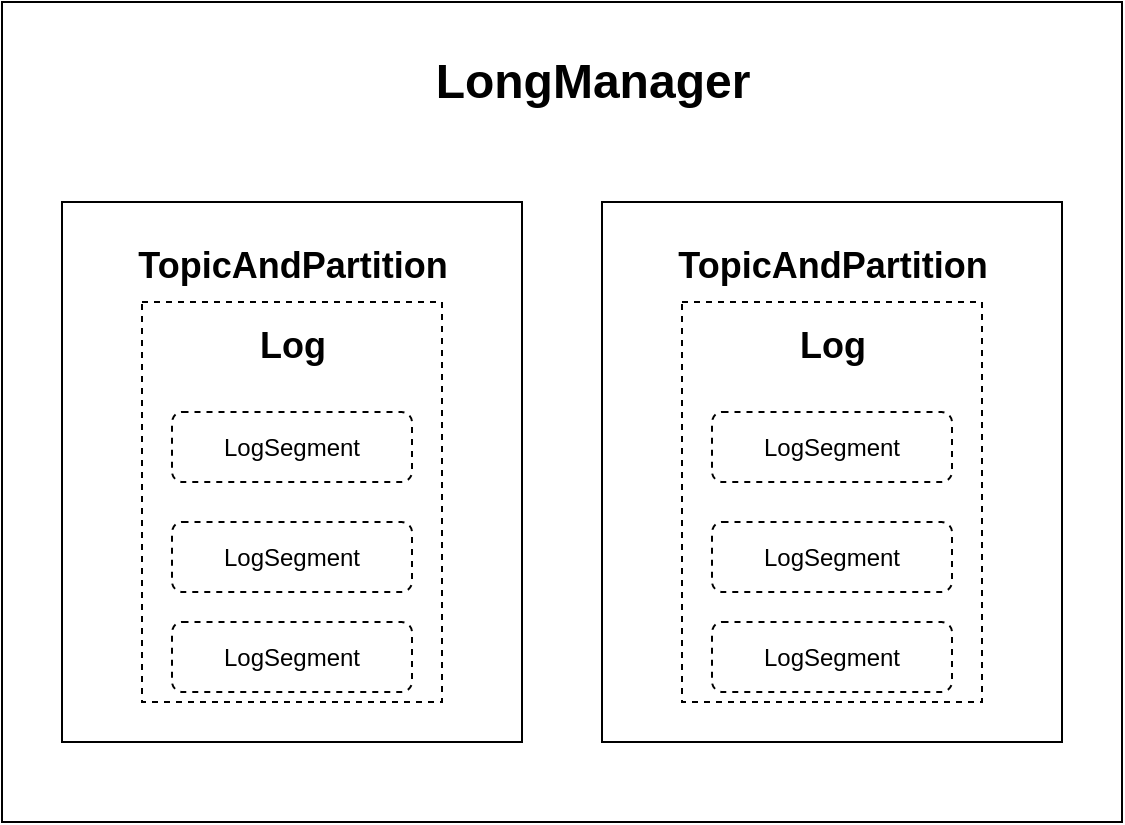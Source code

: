<mxfile version="18.0.1" type="device"><diagram id="1qLfi0AYfUWb7EAfF7Wq" name="Page-1"><mxGraphModel dx="2066" dy="1009" grid="1" gridSize="10" guides="1" tooltips="1" connect="1" arrows="1" fold="1" page="1" pageScale="1" pageWidth="827" pageHeight="1169" math="0" shadow="0"><root><mxCell id="0"/><mxCell id="1" parent="0"/><mxCell id="A8nmP5o0gr5PdrunqkVF-1" value="" style="rounded=0;whiteSpace=wrap;html=1;" parent="1" vertex="1"><mxGeometry x="130" y="270" width="560" height="410" as="geometry"/></mxCell><mxCell id="A8nmP5o0gr5PdrunqkVF-2" value="" style="rounded=0;whiteSpace=wrap;html=1;" parent="1" vertex="1"><mxGeometry x="160" y="370" width="230" height="270" as="geometry"/></mxCell><mxCell id="A8nmP5o0gr5PdrunqkVF-4" value="LongManager" style="text;strokeColor=none;fillColor=none;html=1;fontSize=24;fontStyle=1;verticalAlign=middle;align=center;" parent="1" vertex="1"><mxGeometry x="330" y="290" width="190" height="40" as="geometry"/></mxCell><mxCell id="A8nmP5o0gr5PdrunqkVF-5" value="&lt;font style=&quot;font-size: 18px;&quot;&gt;TopicAndPartition&lt;/font&gt;" style="text;strokeColor=none;fillColor=none;html=1;fontSize=24;fontStyle=1;verticalAlign=middle;align=center;" parent="1" vertex="1"><mxGeometry x="180" y="380" width="190" height="40" as="geometry"/></mxCell><mxCell id="ryxfSoiAHK8p7wnSuAjx-1" value="" style="rounded=0;whiteSpace=wrap;html=1;dashed=1;" vertex="1" parent="1"><mxGeometry x="200" y="420" width="150" height="200" as="geometry"/></mxCell><mxCell id="ryxfSoiAHK8p7wnSuAjx-2" value="&lt;font style=&quot;font-size: 18px;&quot;&gt;Log&lt;/font&gt;" style="text;strokeColor=none;fillColor=none;html=1;fontSize=24;fontStyle=1;verticalAlign=middle;align=center;" vertex="1" parent="1"><mxGeometry x="180" y="420" width="190" height="40" as="geometry"/></mxCell><mxCell id="ryxfSoiAHK8p7wnSuAjx-3" value="LogSegment" style="rounded=1;whiteSpace=wrap;html=1;dashed=1;" vertex="1" parent="1"><mxGeometry x="215" y="475" width="120" height="35" as="geometry"/></mxCell><mxCell id="ryxfSoiAHK8p7wnSuAjx-4" value="LogSegment" style="rounded=1;whiteSpace=wrap;html=1;dashed=1;" vertex="1" parent="1"><mxGeometry x="215" y="530" width="120" height="35" as="geometry"/></mxCell><mxCell id="ryxfSoiAHK8p7wnSuAjx-5" value="LogSegment" style="rounded=1;whiteSpace=wrap;html=1;dashed=1;" vertex="1" parent="1"><mxGeometry x="215" y="580" width="120" height="35" as="geometry"/></mxCell><mxCell id="ryxfSoiAHK8p7wnSuAjx-6" value="" style="rounded=0;whiteSpace=wrap;html=1;" vertex="1" parent="1"><mxGeometry x="430" y="370" width="230" height="270" as="geometry"/></mxCell><mxCell id="ryxfSoiAHK8p7wnSuAjx-7" value="&lt;font style=&quot;font-size: 18px;&quot;&gt;TopicAndPartition&lt;/font&gt;" style="text;strokeColor=none;fillColor=none;html=1;fontSize=24;fontStyle=1;verticalAlign=middle;align=center;" vertex="1" parent="1"><mxGeometry x="450" y="380" width="190" height="40" as="geometry"/></mxCell><mxCell id="ryxfSoiAHK8p7wnSuAjx-8" value="" style="rounded=0;whiteSpace=wrap;html=1;dashed=1;" vertex="1" parent="1"><mxGeometry x="470" y="420" width="150" height="200" as="geometry"/></mxCell><mxCell id="ryxfSoiAHK8p7wnSuAjx-9" value="&lt;font style=&quot;font-size: 18px;&quot;&gt;Log&lt;/font&gt;" style="text;strokeColor=none;fillColor=none;html=1;fontSize=24;fontStyle=1;verticalAlign=middle;align=center;" vertex="1" parent="1"><mxGeometry x="450" y="420" width="190" height="40" as="geometry"/></mxCell><mxCell id="ryxfSoiAHK8p7wnSuAjx-10" value="LogSegment" style="rounded=1;whiteSpace=wrap;html=1;dashed=1;" vertex="1" parent="1"><mxGeometry x="485" y="475" width="120" height="35" as="geometry"/></mxCell><mxCell id="ryxfSoiAHK8p7wnSuAjx-11" value="LogSegment" style="rounded=1;whiteSpace=wrap;html=1;dashed=1;" vertex="1" parent="1"><mxGeometry x="485" y="530" width="120" height="35" as="geometry"/></mxCell><mxCell id="ryxfSoiAHK8p7wnSuAjx-12" value="LogSegment" style="rounded=1;whiteSpace=wrap;html=1;dashed=1;" vertex="1" parent="1"><mxGeometry x="485" y="580" width="120" height="35" as="geometry"/></mxCell></root></mxGraphModel></diagram></mxfile>